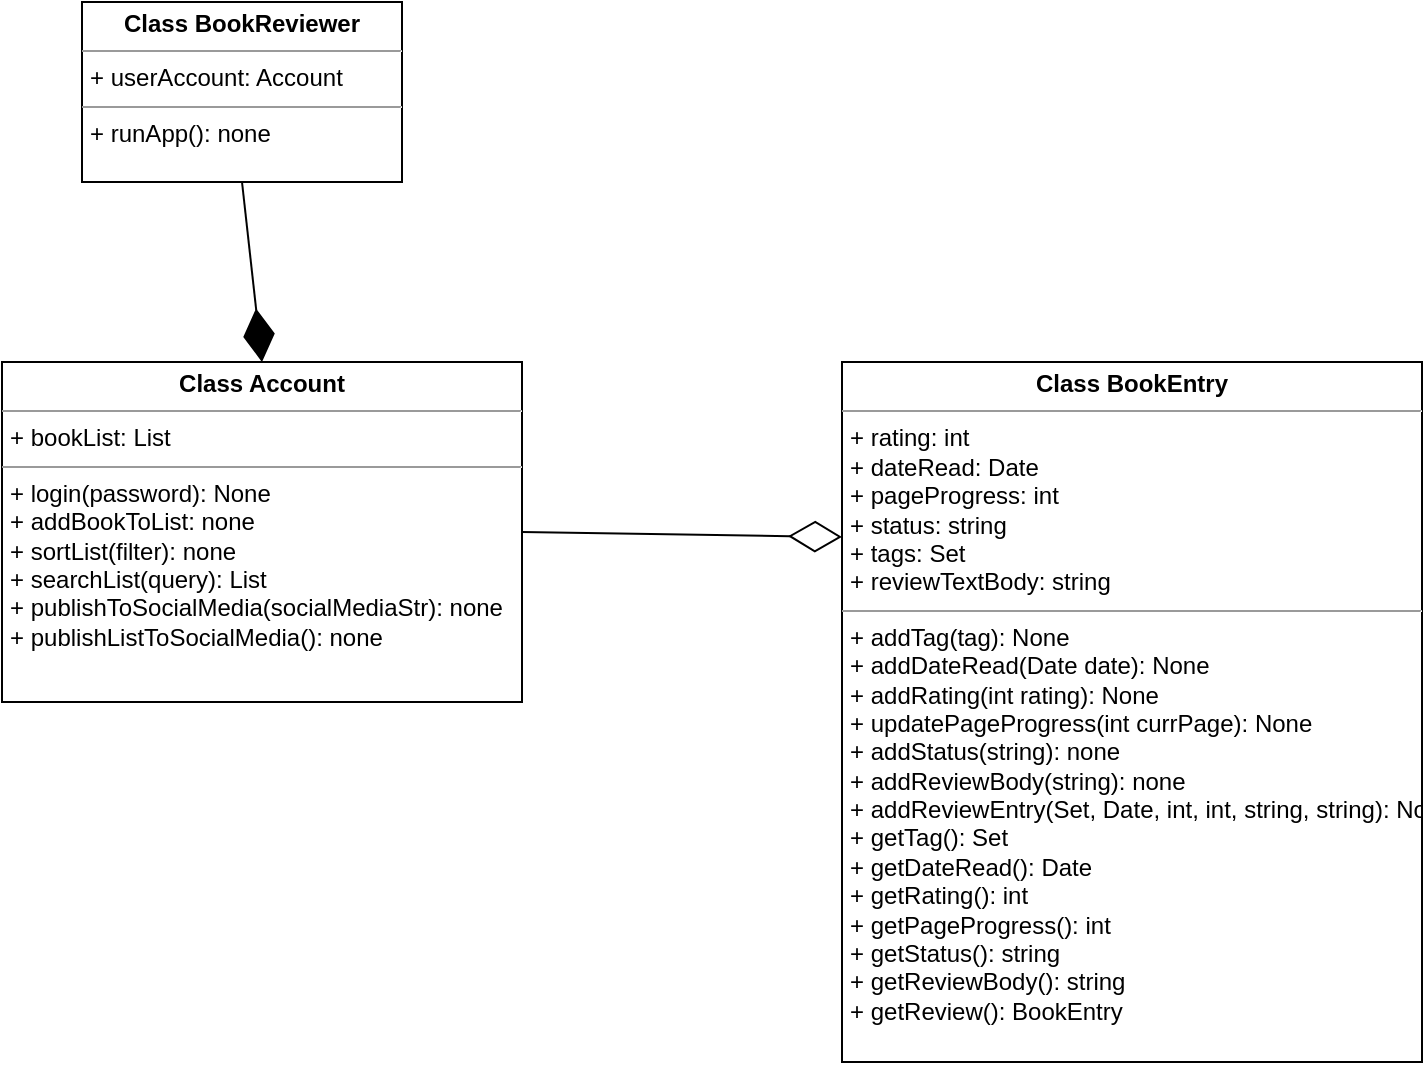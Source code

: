 <?xml version="1.0" encoding="UTF-8"?>
<mxfile version="20.5.1" type="google"><diagram id="C5RBs43oDa-KdzZeNtuy" name="Page-1"><mxGraphModel dx="1422" dy="800" grid="1" gridSize="10" guides="1" tooltips="1" connect="1" arrows="1" fold="1" page="1" pageScale="1" pageWidth="827" pageHeight="1169" math="0" shadow="0"><root><mxCell id="WIyWlLk6GJQsqaUBKTNV-0"/><mxCell id="WIyWlLk6GJQsqaUBKTNV-1" parent="WIyWlLk6GJQsqaUBKTNV-0"/><mxCell id="Go0T-B9Ff6au81XVrixz-0" value="&lt;p style=&quot;margin:0px;margin-top:4px;text-align:center;&quot;&gt;&lt;b&gt;Class Account&lt;/b&gt;&lt;/p&gt;&lt;hr size=&quot;1&quot;&gt;&lt;p style=&quot;margin:0px;margin-left:4px;&quot;&gt;+ bookList: List&lt;/p&gt;&lt;hr size=&quot;1&quot;&gt;&lt;p style=&quot;margin:0px;margin-left:4px;&quot;&gt;+ login(password): None&lt;/p&gt;&lt;p style=&quot;margin:0px;margin-left:4px;&quot;&gt;+ addBookToList: none&lt;/p&gt;&lt;p style=&quot;margin:0px;margin-left:4px;&quot;&gt;+ sortList(filter): none&lt;/p&gt;&lt;p style=&quot;margin:0px;margin-left:4px;&quot;&gt;+ searchList(query): List&lt;/p&gt;&lt;p style=&quot;margin:0px;margin-left:4px;&quot;&gt;+ publishToSocialMedia(socialMediaStr): none&lt;/p&gt;&lt;p style=&quot;margin:0px;margin-left:4px;&quot;&gt;+ publishListToSocialMedia(): none&lt;/p&gt;&lt;p style=&quot;margin:0px;margin-left:4px;&quot;&gt;&lt;br&gt;&lt;/p&gt;&lt;p style=&quot;margin:0px;margin-left:4px;&quot;&gt;&lt;br&gt;&lt;/p&gt;" style="verticalAlign=top;align=left;overflow=fill;fontSize=12;fontFamily=Helvetica;html=1;" vertex="1" parent="WIyWlLk6GJQsqaUBKTNV-1"><mxGeometry x="40" y="260" width="260" height="170" as="geometry"/></mxCell><mxCell id="Go0T-B9Ff6au81XVrixz-1" value="&lt;p style=&quot;margin:0px;margin-top:4px;text-align:center;&quot;&gt;&lt;b&gt;Class BookEntry&lt;/b&gt;&lt;/p&gt;&lt;hr size=&quot;1&quot;&gt;&lt;p style=&quot;margin:0px;margin-left:4px;&quot;&gt;+ rating: int&lt;/p&gt;&lt;p style=&quot;margin:0px;margin-left:4px;&quot;&gt;+ dateRead: Date&lt;/p&gt;&lt;p style=&quot;margin:0px;margin-left:4px;&quot;&gt;+ pageProgress: int&lt;/p&gt;&lt;p style=&quot;margin:0px;margin-left:4px;&quot;&gt;+ status: string&lt;/p&gt;&lt;p style=&quot;margin:0px;margin-left:4px;&quot;&gt;+ tags: Set&lt;br&gt;+ reviewTextBody: string&lt;/p&gt;&lt;hr size=&quot;1&quot;&gt;&lt;p style=&quot;margin:0px;margin-left:4px;&quot;&gt;+ addTag(tag): None&lt;br&gt;&lt;/p&gt;&lt;p style=&quot;margin:0px;margin-left:4px;&quot;&gt;+ addDateRead(Date date): None&lt;br&gt;+ addRating(int rating): None&lt;br&gt;&lt;/p&gt;&lt;p style=&quot;margin:0px;margin-left:4px;&quot;&gt;+ updatePageProgress(int currPage): None&lt;br&gt;&lt;/p&gt;&lt;p style=&quot;margin:0px;margin-left:4px;&quot;&gt;+ addStatus(string): none&lt;/p&gt;&lt;p style=&quot;margin:0px;margin-left:4px;&quot;&gt;+ addReviewBody(string): none&lt;/p&gt;&lt;p style=&quot;margin:0px;margin-left:4px;&quot;&gt;+ addReviewEntry(Set, Date, int, int, string, string): None&lt;/p&gt;&lt;p style=&quot;margin: 0px 0px 0px 4px;&quot;&gt;+ getTag(): Set&lt;/p&gt;&lt;p style=&quot;margin: 0px 0px 0px 4px;&quot;&gt;+ getDateRead(): Date&lt;/p&gt;&lt;p style=&quot;margin: 0px 0px 0px 4px;&quot;&gt;+ getRating(): int&lt;/p&gt;&lt;p style=&quot;margin: 0px 0px 0px 4px;&quot;&gt;+ getPageProgress(): int&lt;/p&gt;&lt;p style=&quot;margin: 0px 0px 0px 4px;&quot;&gt;+ getStatus(): string&lt;br&gt;&lt;/p&gt;&lt;p style=&quot;margin: 0px 0px 0px 4px;&quot;&gt;+ getReviewBody(): string&lt;br&gt;&lt;/p&gt;&lt;p style=&quot;margin: 0px 0px 0px 4px;&quot;&gt;+ getReview(): BookEntry&lt;/p&gt;" style="verticalAlign=top;align=left;overflow=fill;fontSize=12;fontFamily=Helvetica;html=1;" vertex="1" parent="WIyWlLk6GJQsqaUBKTNV-1"><mxGeometry x="460" y="260" width="290" height="350" as="geometry"/></mxCell><mxCell id="Go0T-B9Ff6au81XVrixz-4" value="&lt;p style=&quot;margin:0px;margin-top:4px;text-align:center;&quot;&gt;&lt;b&gt;Class BookReviewer&lt;/b&gt;&lt;/p&gt;&lt;hr size=&quot;1&quot;&gt;&lt;p style=&quot;margin:0px;margin-left:4px;&quot;&gt;+ userAccount: Account&lt;/p&gt;&lt;hr size=&quot;1&quot;&gt;&lt;p style=&quot;margin:0px;margin-left:4px;&quot;&gt;+ runApp(): none&lt;br&gt;&lt;br&gt;&lt;br&gt;&lt;/p&gt;" style="verticalAlign=top;align=left;overflow=fill;fontSize=12;fontFamily=Helvetica;html=1;" vertex="1" parent="WIyWlLk6GJQsqaUBKTNV-1"><mxGeometry x="80" y="80" width="160" height="90" as="geometry"/></mxCell><mxCell id="Go0T-B9Ff6au81XVrixz-6" value="" style="endArrow=diamondThin;endFill=1;endSize=24;html=1;rounded=0;exitX=0.5;exitY=1;exitDx=0;exitDy=0;entryX=0.5;entryY=0;entryDx=0;entryDy=0;" edge="1" parent="WIyWlLk6GJQsqaUBKTNV-1" source="Go0T-B9Ff6au81XVrixz-4" target="Go0T-B9Ff6au81XVrixz-0"><mxGeometry width="160" relative="1" as="geometry"><mxPoint x="120" y="200" as="sourcePoint"/><mxPoint x="280" y="200" as="targetPoint"/></mxGeometry></mxCell><mxCell id="Go0T-B9Ff6au81XVrixz-7" value="" style="endArrow=diamondThin;endFill=0;endSize=24;html=1;rounded=0;entryX=0;entryY=0.25;entryDx=0;entryDy=0;exitX=1;exitY=0.5;exitDx=0;exitDy=0;" edge="1" parent="WIyWlLk6GJQsqaUBKTNV-1" source="Go0T-B9Ff6au81XVrixz-0" target="Go0T-B9Ff6au81XVrixz-1"><mxGeometry width="160" relative="1" as="geometry"><mxPoint x="330" y="410" as="sourcePoint"/><mxPoint x="490" y="410" as="targetPoint"/></mxGeometry></mxCell></root></mxGraphModel></diagram></mxfile>